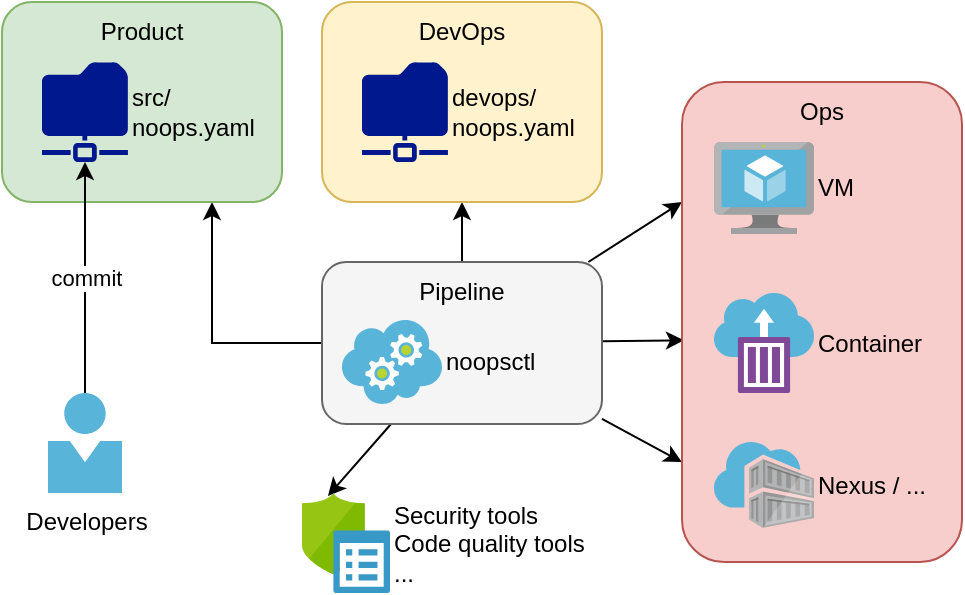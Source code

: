 <mxfile version="16.5.1" type="device"><diagram id="AnNL2FG4mYwZlXfj5Zws" name="Page-1"><mxGraphModel dx="1376" dy="905" grid="1" gridSize="10" guides="1" tooltips="1" connect="1" arrows="1" fold="1" page="1" pageScale="1" pageWidth="827" pageHeight="1169" math="0" shadow="0"><root><mxCell id="0"/><mxCell id="1" parent="0"/><mxCell id="LnonRh52pqpiUh1HwALT-23" style="edgeStyle=none;rounded=0;orthogonalLoop=1;jettySize=auto;html=1;entryX=0.295;entryY=0.03;entryDx=0;entryDy=0;entryPerimeter=0;" edge="1" parent="1" source="LnonRh52pqpiUh1HwALT-9" target="LnonRh52pqpiUh1HwALT-22"><mxGeometry relative="1" as="geometry"/></mxCell><mxCell id="LnonRh52pqpiUh1HwALT-28" style="edgeStyle=none;rounded=0;orthogonalLoop=1;jettySize=auto;html=1;entryX=0;entryY=0.25;entryDx=0;entryDy=0;" edge="1" parent="1" source="LnonRh52pqpiUh1HwALT-9" target="LnonRh52pqpiUh1HwALT-24"><mxGeometry relative="1" as="geometry"/></mxCell><mxCell id="LnonRh52pqpiUh1HwALT-29" style="edgeStyle=none;rounded=0;orthogonalLoop=1;jettySize=auto;html=1;entryX=0.007;entryY=0.538;entryDx=0;entryDy=0;entryPerimeter=0;" edge="1" parent="1" source="LnonRh52pqpiUh1HwALT-9" target="LnonRh52pqpiUh1HwALT-24"><mxGeometry relative="1" as="geometry"/></mxCell><mxCell id="LnonRh52pqpiUh1HwALT-30" style="edgeStyle=none;rounded=0;orthogonalLoop=1;jettySize=auto;html=1;entryX=0;entryY=0.792;entryDx=0;entryDy=0;entryPerimeter=0;" edge="1" parent="1" source="LnonRh52pqpiUh1HwALT-9" target="LnonRh52pqpiUh1HwALT-24"><mxGeometry relative="1" as="geometry"/></mxCell><mxCell id="LnonRh52pqpiUh1HwALT-11" style="edgeStyle=orthogonalEdgeStyle;rounded=0;orthogonalLoop=1;jettySize=auto;html=1;entryX=0.75;entryY=1;entryDx=0;entryDy=0;exitX=0;exitY=0.5;exitDx=0;exitDy=0;" edge="1" parent="1" source="LnonRh52pqpiUh1HwALT-9" target="LnonRh52pqpiUh1HwALT-5"><mxGeometry relative="1" as="geometry"><mxPoint x="190" y="174" as="sourcePoint"/></mxGeometry></mxCell><mxCell id="LnonRh52pqpiUh1HwALT-13" style="edgeStyle=orthogonalEdgeStyle;rounded=0;orthogonalLoop=1;jettySize=auto;html=1;entryX=0.5;entryY=1;entryDx=0;entryDy=0;" edge="1" parent="1" source="LnonRh52pqpiUh1HwALT-10" target="LnonRh52pqpiUh1HwALT-7"><mxGeometry relative="1" as="geometry"/></mxCell><mxCell id="LnonRh52pqpiUh1HwALT-7" value="" style="rounded=1;whiteSpace=wrap;html=1;fillColor=#fff2cc;strokeColor=#d6b656;" vertex="1" parent="1"><mxGeometry x="180" y="10" width="140" height="100" as="geometry"/></mxCell><mxCell id="LnonRh52pqpiUh1HwALT-8" value="DevOps" style="text;html=1;strokeColor=none;fillColor=none;align=center;verticalAlign=middle;whiteSpace=wrap;rounded=0;" vertex="1" parent="1"><mxGeometry x="190" y="10" width="120" height="30" as="geometry"/></mxCell><mxCell id="LnonRh52pqpiUh1HwALT-5" value="" style="rounded=1;whiteSpace=wrap;html=1;fillColor=#d5e8d4;strokeColor=#82b366;" vertex="1" parent="1"><mxGeometry x="20" y="10" width="140" height="100" as="geometry"/></mxCell><mxCell id="LnonRh52pqpiUh1HwALT-4" value="commit" style="edgeStyle=orthogonalEdgeStyle;rounded=0;orthogonalLoop=1;jettySize=auto;html=1;entryX=0.5;entryY=1;entryDx=0;entryDy=0;entryPerimeter=0;" edge="1" parent="1" source="J2i_i_KBPgzVChDnhpzI-1" target="LnonRh52pqpiUh1HwALT-2"><mxGeometry relative="1" as="geometry"/></mxCell><mxCell id="J2i_i_KBPgzVChDnhpzI-1" value="Developers" style="sketch=0;aspect=fixed;html=1;points=[];align=center;image;fontSize=12;image=img/lib/mscae/Person.svg;" parent="1" vertex="1"><mxGeometry x="43" y="205.5" width="37" height="50" as="geometry"/></mxCell><mxCell id="LnonRh52pqpiUh1HwALT-2" value="src/&lt;br&gt;noops.yaml" style="sketch=0;aspect=fixed;pointerEvents=1;shadow=0;dashed=0;html=1;strokeColor=none;labelPosition=right;verticalLabelPosition=middle;verticalAlign=middle;align=left;fillColor=#00188D;shape=mxgraph.mscae.enterprise.shared_folder" vertex="1" parent="1"><mxGeometry x="40" y="40" width="43" height="50" as="geometry"/></mxCell><mxCell id="LnonRh52pqpiUh1HwALT-3" value="devops/&lt;br&gt;noops.yaml" style="sketch=0;aspect=fixed;pointerEvents=1;shadow=0;dashed=0;html=1;strokeColor=none;labelPosition=right;verticalLabelPosition=middle;verticalAlign=middle;align=left;fillColor=#00188D;shape=mxgraph.mscae.enterprise.shared_folder" vertex="1" parent="1"><mxGeometry x="200" y="40" width="43" height="50" as="geometry"/></mxCell><mxCell id="LnonRh52pqpiUh1HwALT-6" value="Product" style="text;html=1;strokeColor=none;fillColor=none;align=center;verticalAlign=middle;whiteSpace=wrap;rounded=0;" vertex="1" parent="1"><mxGeometry x="30" y="10" width="120" height="30" as="geometry"/></mxCell><mxCell id="LnonRh52pqpiUh1HwALT-22" value="Security tools&lt;br&gt;Code quality tools&lt;br&gt;..." style="sketch=0;aspect=fixed;html=1;points=[];align=left;image;fontSize=12;image=img/lib/mscae/Security_Baselines.svg;labelBackgroundColor=none;labelPosition=right;verticalLabelPosition=middle;verticalAlign=middle;" vertex="1" parent="1"><mxGeometry x="170" y="255.5" width="44" height="50" as="geometry"/></mxCell><mxCell id="LnonRh52pqpiUh1HwALT-31" value="" style="group" vertex="1" connectable="0" parent="1"><mxGeometry x="360" y="50" width="140" height="240" as="geometry"/></mxCell><mxCell id="LnonRh52pqpiUh1HwALT-24" value="" style="rounded=1;whiteSpace=wrap;html=1;fillColor=#f8cecc;strokeColor=#b85450;" vertex="1" parent="LnonRh52pqpiUh1HwALT-31"><mxGeometry width="140" height="240" as="geometry"/></mxCell><mxCell id="LnonRh52pqpiUh1HwALT-25" value="Ops" style="text;html=1;strokeColor=none;fillColor=none;align=center;verticalAlign=middle;whiteSpace=wrap;rounded=0;" vertex="1" parent="LnonRh52pqpiUh1HwALT-31"><mxGeometry x="10" width="120" height="30" as="geometry"/></mxCell><mxCell id="LnonRh52pqpiUh1HwALT-15" value="VM" style="sketch=0;aspect=fixed;html=1;points=[];align=left;image;fontSize=12;image=img/lib/mscae/Virtual_Machine.svg;labelBackgroundColor=none;labelPosition=right;verticalLabelPosition=middle;verticalAlign=middle;" vertex="1" parent="LnonRh52pqpiUh1HwALT-31"><mxGeometry x="16" y="30" width="50" height="46" as="geometry"/></mxCell><mxCell id="LnonRh52pqpiUh1HwALT-16" value="Container" style="sketch=0;aspect=fixed;html=1;points=[];align=left;image;fontSize=12;image=img/lib/mscae/Container_Instances.svg;labelBackgroundColor=none;labelPosition=right;verticalLabelPosition=middle;verticalAlign=middle;" vertex="1" parent="LnonRh52pqpiUh1HwALT-31"><mxGeometry x="16" y="105.5" width="50" height="50" as="geometry"/></mxCell><mxCell id="LnonRh52pqpiUh1HwALT-17" value="Nexus / ..." style="sketch=0;aspect=fixed;html=1;points=[];align=left;image;fontSize=12;image=img/lib/mscae/Container_Registries.svg;labelBackgroundColor=none;labelPosition=right;verticalLabelPosition=middle;verticalAlign=middle;" vertex="1" parent="LnonRh52pqpiUh1HwALT-31"><mxGeometry x="16" y="180" width="50" height="43" as="geometry"/></mxCell><mxCell id="LnonRh52pqpiUh1HwALT-32" value="" style="group" vertex="1" connectable="0" parent="1"><mxGeometry x="180" y="140" width="140" height="81" as="geometry"/></mxCell><mxCell id="LnonRh52pqpiUh1HwALT-9" value="" style="rounded=1;whiteSpace=wrap;html=1;fillColor=#f5f5f5;strokeColor=#666666;fontColor=#333333;" vertex="1" parent="LnonRh52pqpiUh1HwALT-32"><mxGeometry width="140" height="81" as="geometry"/></mxCell><mxCell id="LnonRh52pqpiUh1HwALT-10" value="Pipeline" style="text;html=1;strokeColor=none;fillColor=none;align=center;verticalAlign=middle;whiteSpace=wrap;rounded=0;" vertex="1" parent="LnonRh52pqpiUh1HwALT-32"><mxGeometry x="10" width="120" height="30" as="geometry"/></mxCell><mxCell id="J2i_i_KBPgzVChDnhpzI-2" value="&lt;div&gt;noopsctl&lt;/div&gt;" style="sketch=0;aspect=fixed;html=1;points=[];align=left;image;fontSize=12;image=img/lib/mscae/Cloud_Services_Classic.svg;labelPosition=right;verticalLabelPosition=middle;verticalAlign=middle;labelBackgroundColor=none;" parent="LnonRh52pqpiUh1HwALT-32" vertex="1"><mxGeometry x="10" y="29" width="50" height="42" as="geometry"/></mxCell></root></mxGraphModel></diagram></mxfile>